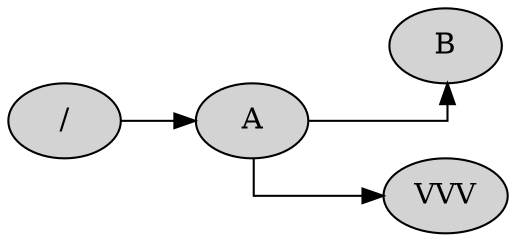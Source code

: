 digraph G{rankdir=LR;
 graph [splines=ortho, nodesep=0.5];
node [shape=ellipse, style=filled]
"/" -> "A"
"A" -> "B"
"A" -> "VVV"
}
